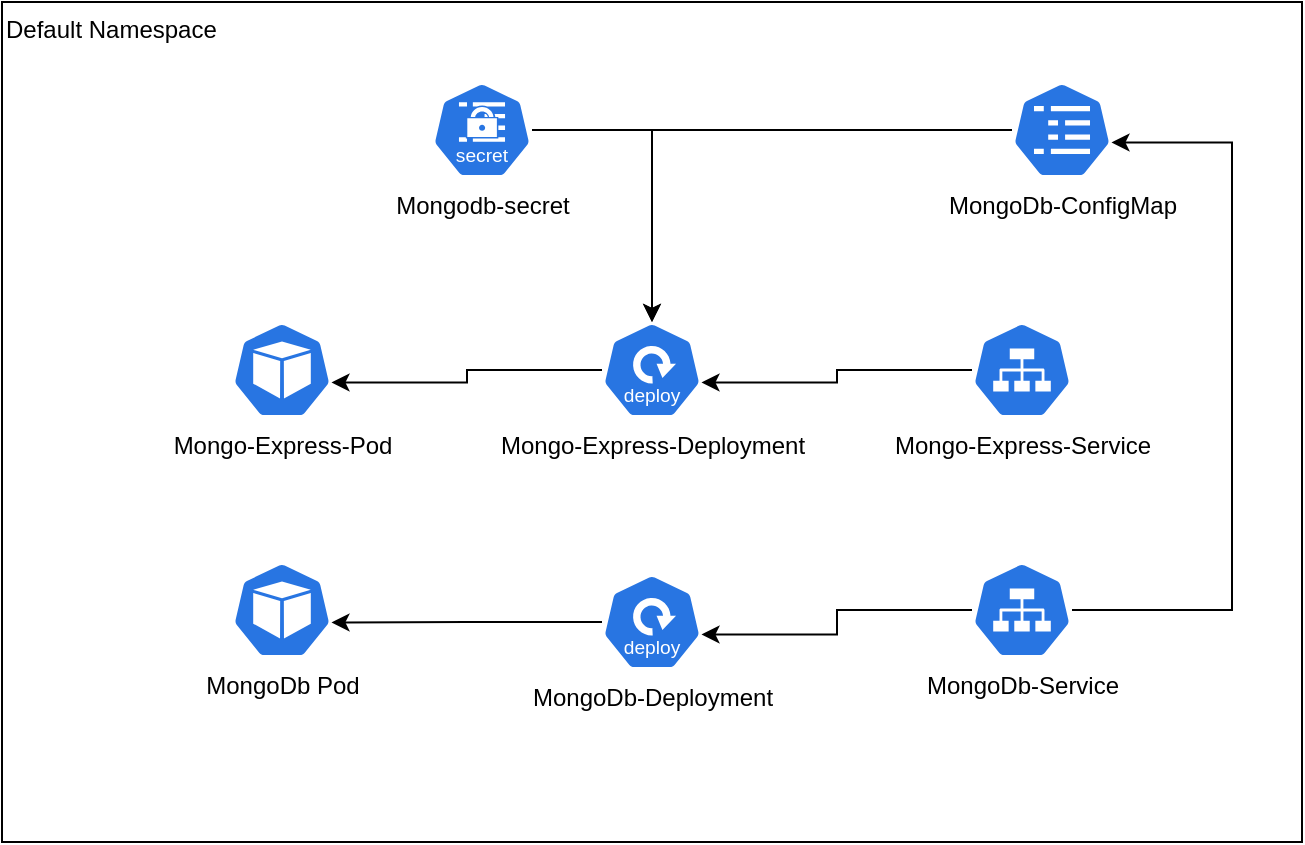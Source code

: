 <mxfile version="24.6.4" type="device">
  <diagram name="Page-1" id="UcbrnWosJZYshseiliXo">
    <mxGraphModel dx="1306" dy="860" grid="1" gridSize="10" guides="1" tooltips="1" connect="1" arrows="1" fold="1" page="1" pageScale="1" pageWidth="850" pageHeight="1100" math="0" shadow="0">
      <root>
        <mxCell id="0" />
        <mxCell id="1" parent="0" />
        <mxCell id="MYqdEpXWNAGMu8VuCXqf-11" value="&lt;div style=&quot;&quot;&gt;&lt;span style=&quot;background-color: initial;&quot;&gt;Default Namespace&lt;/span&gt;&lt;/div&gt;" style="rounded=0;whiteSpace=wrap;html=1;align=left;horizontal=1;verticalAlign=top;" vertex="1" parent="1">
          <mxGeometry x="125" y="150" width="650" height="420" as="geometry" />
        </mxCell>
        <mxCell id="MYqdEpXWNAGMu8VuCXqf-1" value="MongoDb Pod" style="aspect=fixed;sketch=0;html=1;dashed=0;whitespace=wrap;verticalLabelPosition=bottom;verticalAlign=top;fillColor=#2875E2;strokeColor=#ffffff;points=[[0.005,0.63,0],[0.1,0.2,0],[0.9,0.2,0],[0.5,0,0],[0.995,0.63,0],[0.72,0.99,0],[0.5,1,0],[0.28,0.99,0]];shape=mxgraph.kubernetes.icon2;prIcon=pod" vertex="1" parent="1">
          <mxGeometry x="240" y="430" width="50" height="48" as="geometry" />
        </mxCell>
        <mxCell id="MYqdEpXWNAGMu8VuCXqf-2" value="Mongo-Express-Pod" style="aspect=fixed;sketch=0;html=1;dashed=0;whitespace=wrap;verticalLabelPosition=bottom;verticalAlign=top;fillColor=#2875E2;strokeColor=#ffffff;points=[[0.005,0.63,0],[0.1,0.2,0],[0.9,0.2,0],[0.5,0,0],[0.995,0.63,0],[0.72,0.99,0],[0.5,1,0],[0.28,0.99,0]];shape=mxgraph.kubernetes.icon2;prIcon=pod" vertex="1" parent="1">
          <mxGeometry x="240" y="310" width="50" height="48" as="geometry" />
        </mxCell>
        <mxCell id="MYqdEpXWNAGMu8VuCXqf-3" value="Mongodb-s&lt;span style=&quot;background-color: initial;&quot;&gt;ecret&lt;/span&gt;" style="aspect=fixed;sketch=0;html=1;dashed=0;whitespace=wrap;verticalLabelPosition=bottom;verticalAlign=top;fillColor=#2875E2;strokeColor=#ffffff;points=[[0.005,0.63,0],[0.1,0.2,0],[0.9,0.2,0],[0.5,0,0],[0.995,0.63,0],[0.72,0.99,0],[0.5,1,0],[0.28,0.99,0]];shape=mxgraph.kubernetes.icon2;kubernetesLabel=1;prIcon=secret" vertex="1" parent="1">
          <mxGeometry x="340" y="190" width="50" height="48" as="geometry" />
        </mxCell>
        <mxCell id="MYqdEpXWNAGMu8VuCXqf-4" value="MongoDb-Deployment" style="aspect=fixed;sketch=0;html=1;dashed=0;whitespace=wrap;verticalLabelPosition=bottom;verticalAlign=top;fillColor=#2875E2;strokeColor=#ffffff;points=[[0.005,0.63,0],[0.1,0.2,0],[0.9,0.2,0],[0.5,0,0],[0.995,0.63,0],[0.72,0.99,0],[0.5,1,0],[0.28,0.99,0]];shape=mxgraph.kubernetes.icon2;kubernetesLabel=1;prIcon=deploy" vertex="1" parent="1">
          <mxGeometry x="425" y="436" width="50" height="48" as="geometry" />
        </mxCell>
        <mxCell id="MYqdEpXWNAGMu8VuCXqf-6" value="Mongo-Express-Service" style="aspect=fixed;sketch=0;html=1;dashed=0;whitespace=wrap;verticalLabelPosition=bottom;verticalAlign=top;fillColor=#2875E2;strokeColor=#ffffff;points=[[0.005,0.63,0],[0.1,0.2,0],[0.9,0.2,0],[0.5,0,0],[0.995,0.63,0],[0.72,0.99,0],[0.5,1,0],[0.28,0.99,0]];shape=mxgraph.kubernetes.icon2;prIcon=svc" vertex="1" parent="1">
          <mxGeometry x="610" y="310" width="50" height="48" as="geometry" />
        </mxCell>
        <mxCell id="MYqdEpXWNAGMu8VuCXqf-7" value="MongoDb-Service" style="aspect=fixed;sketch=0;html=1;dashed=0;whitespace=wrap;verticalLabelPosition=bottom;verticalAlign=top;fillColor=#2875E2;strokeColor=#ffffff;points=[[0.005,0.63,0],[0.1,0.2,0],[0.9,0.2,0],[0.5,0,0],[0.995,0.63,0],[0.72,0.99,0],[0.5,1,0],[0.28,0.99,0]];shape=mxgraph.kubernetes.icon2;prIcon=svc" vertex="1" parent="1">
          <mxGeometry x="610" y="430" width="50" height="48" as="geometry" />
        </mxCell>
        <mxCell id="MYqdEpXWNAGMu8VuCXqf-9" value="Mongo-Express-Deployment" style="aspect=fixed;sketch=0;html=1;dashed=0;whitespace=wrap;verticalLabelPosition=bottom;verticalAlign=top;fillColor=#2875E2;strokeColor=#ffffff;points=[[0.005,0.63,0],[0.1,0.2,0],[0.9,0.2,0],[0.5,0,0],[0.995,0.63,0],[0.72,0.99,0],[0.5,1,0],[0.28,0.99,0]];shape=mxgraph.kubernetes.icon2;kubernetesLabel=1;prIcon=deploy" vertex="1" parent="1">
          <mxGeometry x="425" y="310" width="50" height="48" as="geometry" />
        </mxCell>
        <mxCell id="MYqdEpXWNAGMu8VuCXqf-10" value="MongoDb-ConfigMap" style="aspect=fixed;sketch=0;html=1;dashed=0;whitespace=wrap;verticalLabelPosition=bottom;verticalAlign=top;fillColor=#2875E2;strokeColor=#ffffff;points=[[0.005,0.63,0],[0.1,0.2,0],[0.9,0.2,0],[0.5,0,0],[0.995,0.63,0],[0.72,0.99,0],[0.5,1,0],[0.28,0.99,0]];shape=mxgraph.kubernetes.icon2;prIcon=cm" vertex="1" parent="1">
          <mxGeometry x="630" y="190" width="50" height="48" as="geometry" />
        </mxCell>
        <mxCell id="MYqdEpXWNAGMu8VuCXqf-13" style="edgeStyle=orthogonalEdgeStyle;rounded=0;orthogonalLoop=1;jettySize=auto;html=1;entryX=0.995;entryY=0.63;entryDx=0;entryDy=0;entryPerimeter=0;" edge="1" parent="1" source="MYqdEpXWNAGMu8VuCXqf-4" target="MYqdEpXWNAGMu8VuCXqf-1">
          <mxGeometry relative="1" as="geometry" />
        </mxCell>
        <mxCell id="MYqdEpXWNAGMu8VuCXqf-14" style="edgeStyle=orthogonalEdgeStyle;rounded=0;orthogonalLoop=1;jettySize=auto;html=1;entryX=0.995;entryY=0.63;entryDx=0;entryDy=0;entryPerimeter=0;" edge="1" parent="1" source="MYqdEpXWNAGMu8VuCXqf-7" target="MYqdEpXWNAGMu8VuCXqf-4">
          <mxGeometry relative="1" as="geometry" />
        </mxCell>
        <mxCell id="MYqdEpXWNAGMu8VuCXqf-15" style="edgeStyle=orthogonalEdgeStyle;rounded=0;orthogonalLoop=1;jettySize=auto;html=1;entryX=0.995;entryY=0.63;entryDx=0;entryDy=0;entryPerimeter=0;" edge="1" parent="1" source="MYqdEpXWNAGMu8VuCXqf-9" target="MYqdEpXWNAGMu8VuCXqf-2">
          <mxGeometry relative="1" as="geometry" />
        </mxCell>
        <mxCell id="MYqdEpXWNAGMu8VuCXqf-16" style="edgeStyle=orthogonalEdgeStyle;rounded=0;orthogonalLoop=1;jettySize=auto;html=1;entryX=0.995;entryY=0.63;entryDx=0;entryDy=0;entryPerimeter=0;" edge="1" parent="1" source="MYqdEpXWNAGMu8VuCXqf-6" target="MYqdEpXWNAGMu8VuCXqf-9">
          <mxGeometry relative="1" as="geometry" />
        </mxCell>
        <mxCell id="MYqdEpXWNAGMu8VuCXqf-19" style="edgeStyle=orthogonalEdgeStyle;rounded=0;orthogonalLoop=1;jettySize=auto;html=1;entryX=0.5;entryY=0;entryDx=0;entryDy=0;entryPerimeter=0;" edge="1" parent="1" source="MYqdEpXWNAGMu8VuCXqf-3" target="MYqdEpXWNAGMu8VuCXqf-9">
          <mxGeometry relative="1" as="geometry" />
        </mxCell>
        <mxCell id="MYqdEpXWNAGMu8VuCXqf-20" style="edgeStyle=orthogonalEdgeStyle;rounded=0;orthogonalLoop=1;jettySize=auto;html=1;entryX=0.5;entryY=0;entryDx=0;entryDy=0;entryPerimeter=0;" edge="1" parent="1" source="MYqdEpXWNAGMu8VuCXqf-10" target="MYqdEpXWNAGMu8VuCXqf-9">
          <mxGeometry relative="1" as="geometry" />
        </mxCell>
        <mxCell id="MYqdEpXWNAGMu8VuCXqf-21" style="edgeStyle=orthogonalEdgeStyle;rounded=0;orthogonalLoop=1;jettySize=auto;html=1;entryX=0.995;entryY=0.63;entryDx=0;entryDy=0;entryPerimeter=0;" edge="1" parent="1" source="MYqdEpXWNAGMu8VuCXqf-7" target="MYqdEpXWNAGMu8VuCXqf-10">
          <mxGeometry relative="1" as="geometry">
            <Array as="points">
              <mxPoint x="740" y="454" />
              <mxPoint x="740" y="220" />
            </Array>
          </mxGeometry>
        </mxCell>
      </root>
    </mxGraphModel>
  </diagram>
</mxfile>
